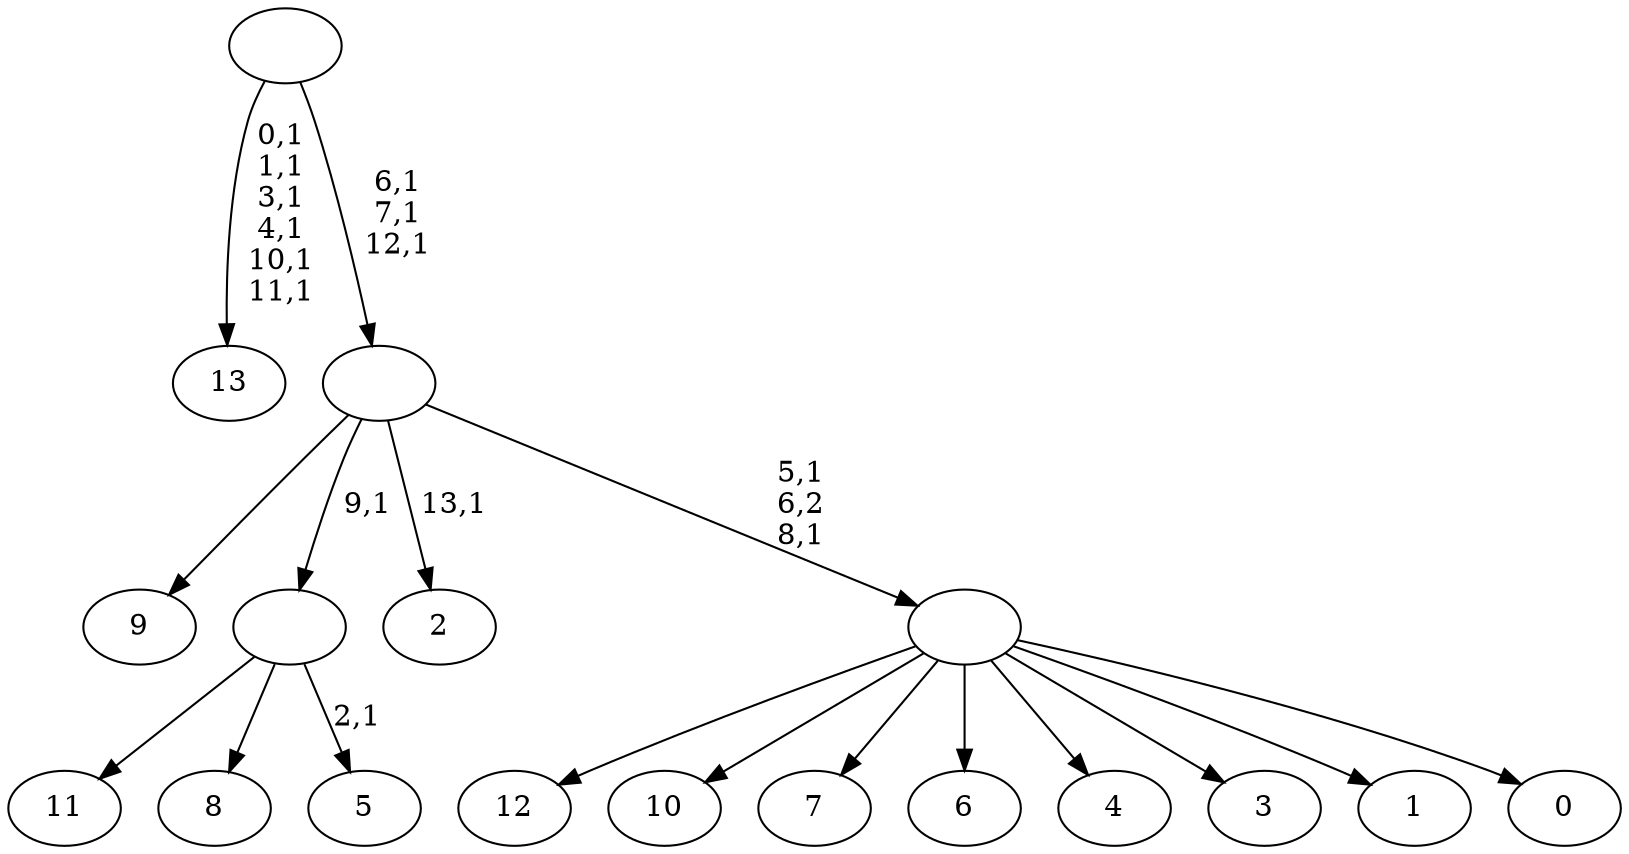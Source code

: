 digraph T {
	28 [label="13"]
	21 [label="12"]
	20 [label="11"]
	19 [label="10"]
	18 [label="9"]
	17 [label="8"]
	16 [label="7"]
	15 [label="6"]
	14 [label="5"]
	12 [label=""]
	11 [label="4"]
	10 [label="3"]
	9 [label="2"]
	7 [label="1"]
	6 [label="0"]
	5 [label=""]
	3 [label=""]
	0 [label=""]
	12 -> 14 [label="2,1"]
	12 -> 20 [label=""]
	12 -> 17 [label=""]
	5 -> 21 [label=""]
	5 -> 19 [label=""]
	5 -> 16 [label=""]
	5 -> 15 [label=""]
	5 -> 11 [label=""]
	5 -> 10 [label=""]
	5 -> 7 [label=""]
	5 -> 6 [label=""]
	3 -> 5 [label="5,1\n6,2\n8,1"]
	3 -> 9 [label="13,1"]
	3 -> 18 [label=""]
	3 -> 12 [label="9,1"]
	0 -> 3 [label="6,1\n7,1\n12,1"]
	0 -> 28 [label="0,1\n1,1\n3,1\n4,1\n10,1\n11,1"]
}
